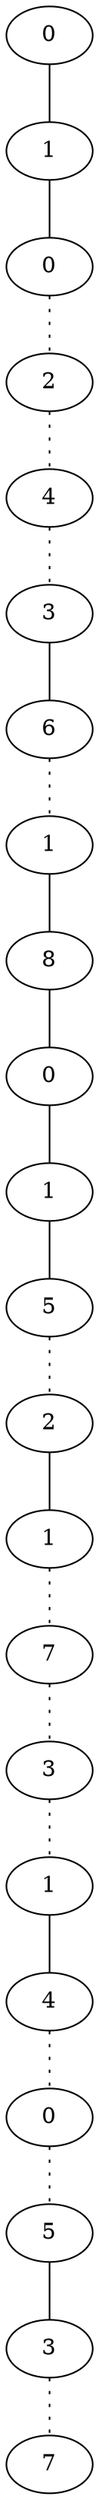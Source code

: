 graph {
a0[label=0];
a1[label=1];
a2[label=0];
a3[label=2];
a4[label=4];
a5[label=3];
a6[label=6];
a7[label=1];
a8[label=8];
a9[label=0];
a10[label=1];
a11[label=5];
a12[label=2];
a13[label=1];
a14[label=7];
a15[label=3];
a16[label=1];
a17[label=4];
a18[label=0];
a19[label=5];
a20[label=3];
a21[label=7];
a0 -- a1;
a1 -- a2;
a2 -- a3 [style=dotted];
a3 -- a4 [style=dotted];
a4 -- a5 [style=dotted];
a5 -- a6;
a6 -- a7 [style=dotted];
a7 -- a8;
a8 -- a9;
a9 -- a10;
a10 -- a11;
a11 -- a12 [style=dotted];
a12 -- a13;
a13 -- a14 [style=dotted];
a14 -- a15 [style=dotted];
a15 -- a16 [style=dotted];
a16 -- a17;
a17 -- a18 [style=dotted];
a18 -- a19 [style=dotted];
a19 -- a20;
a20 -- a21 [style=dotted];
}
